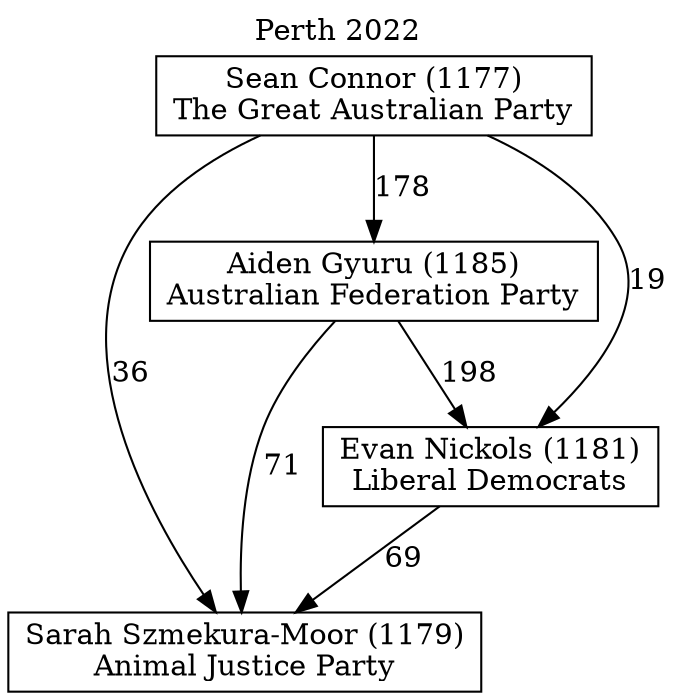 // House preference flow
digraph "Sarah Szmekura-Moor (1179)_Perth_2022" {
	graph [label="Perth 2022" labelloc=t mclimit=10]
	node [shape=box]
	"Sean Connor (1177)" [label="Sean Connor (1177)
The Great Australian Party"]
	"Aiden Gyuru (1185)" [label="Aiden Gyuru (1185)
Australian Federation Party"]
	"Sarah Szmekura-Moor (1179)" [label="Sarah Szmekura-Moor (1179)
Animal Justice Party"]
	"Evan Nickols (1181)" [label="Evan Nickols (1181)
Liberal Democrats"]
	"Aiden Gyuru (1185)" -> "Evan Nickols (1181)" [label=198]
	"Sean Connor (1177)" -> "Sarah Szmekura-Moor (1179)" [label=36]
	"Sean Connor (1177)" -> "Evan Nickols (1181)" [label=19]
	"Aiden Gyuru (1185)" -> "Sarah Szmekura-Moor (1179)" [label=71]
	"Evan Nickols (1181)" -> "Sarah Szmekura-Moor (1179)" [label=69]
	"Sean Connor (1177)" -> "Aiden Gyuru (1185)" [label=178]
}
